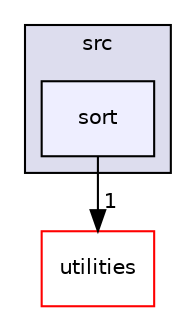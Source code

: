 digraph "sort" {
  compound=true
  node [ fontsize="10", fontname="Helvetica"];
  edge [ labelfontsize="10", labelfontname="Helvetica"];
  subgraph clusterdir_68267d1309a1af8e8297ef4c3efbcdba {
    graph [ bgcolor="#ddddee", pencolor="black", label="src" fontname="Helvetica", fontsize="10", URL="dir_68267d1309a1af8e8297ef4c3efbcdba.html"]
  dir_7143b0b95d9d1c5ceb2618f5c2afc971 [shape=box, label="sort", style="filled", fillcolor="#eeeeff", pencolor="black", URL="dir_7143b0b95d9d1c5ceb2618f5c2afc971.html"];
  }
  dir_7b5d38f1875f1b693f62ca6a108a1129 [shape=box label="utilities" fillcolor="white" style="filled" color="red" URL="dir_7b5d38f1875f1b693f62ca6a108a1129.html"];
  dir_7143b0b95d9d1c5ceb2618f5c2afc971->dir_7b5d38f1875f1b693f62ca6a108a1129 [headlabel="1", labeldistance=1.5 headhref="dir_000030_000009.html"];
}
